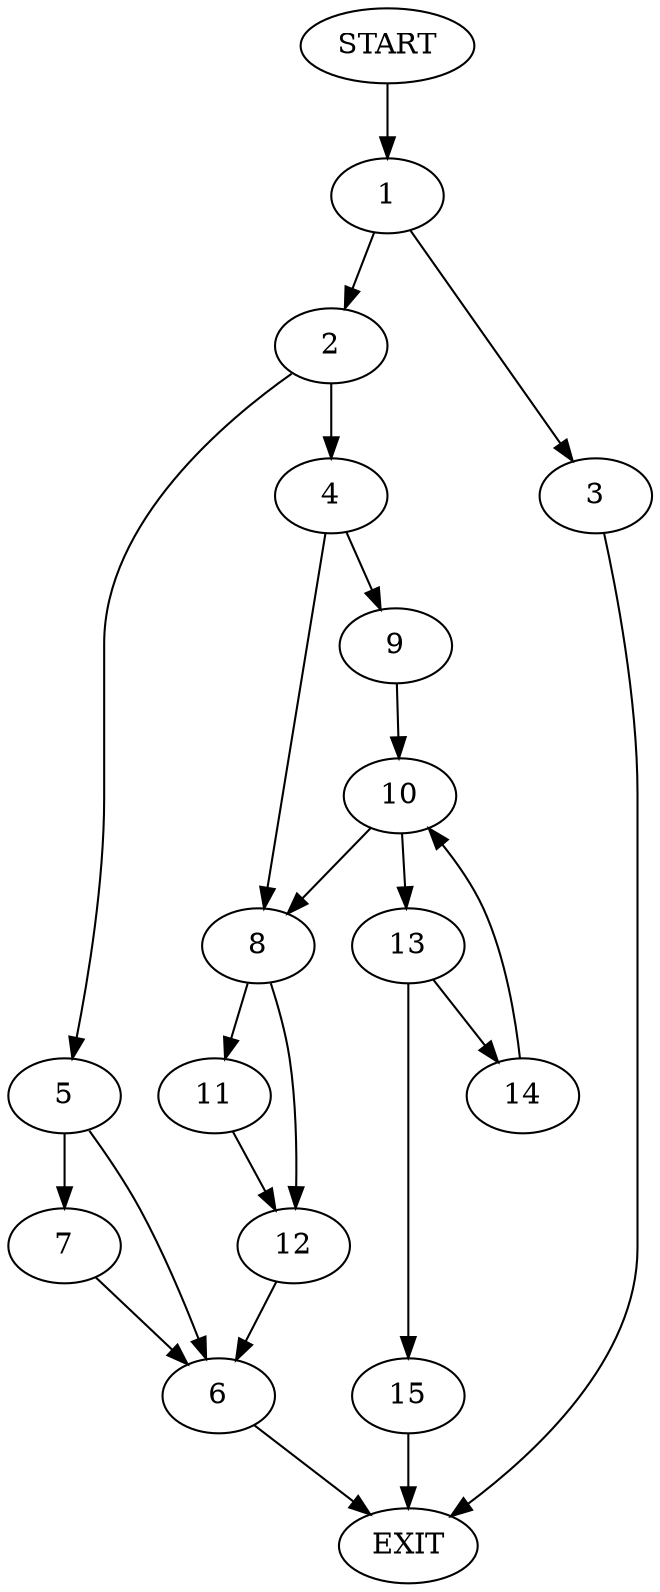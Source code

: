 digraph {
0 [label="START"]
16 [label="EXIT"]
0 -> 1
1 -> 2
1 -> 3
3 -> 16
2 -> 4
2 -> 5
5 -> 6
5 -> 7
4 -> 8
4 -> 9
7 -> 6
6 -> 16
9 -> 10
8 -> 11
8 -> 12
10 -> 8
10 -> 13
13 -> 14
13 -> 15
14 -> 10
15 -> 16
11 -> 12
12 -> 6
}
